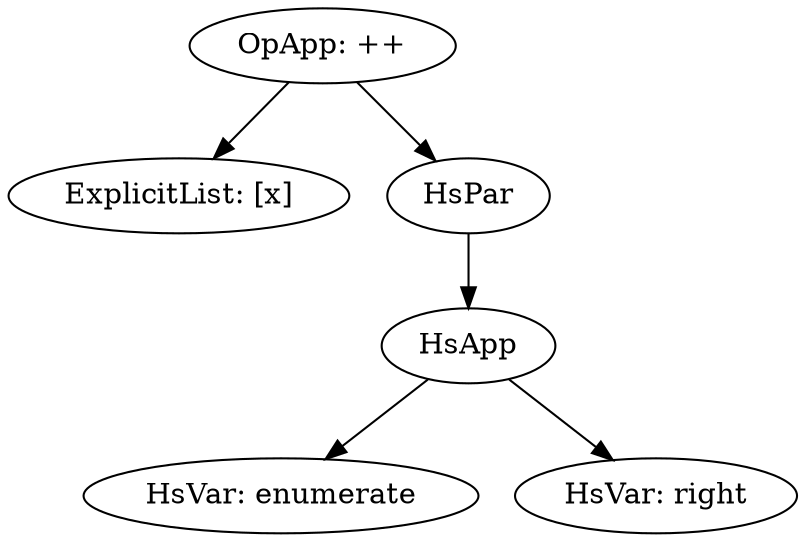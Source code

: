 digraph G {
rApp;
	subgraph right {
		lst [label="ExplicitList: [x]"];
		rApp [label="OpApp: ++"];
		rApp -> lst;
		rApp -> rPar;
	}
	
	subgraph rPar {
		rPar [label="HsPar"];
		rEApp [label="HsApp"];
		rEnum [label="HsVar: enumerate"];
		right [label="HsVar: right"];
		rPar -> rEApp;
		rEApp -> rEnum;
		rEApp -> right;
	}

}
